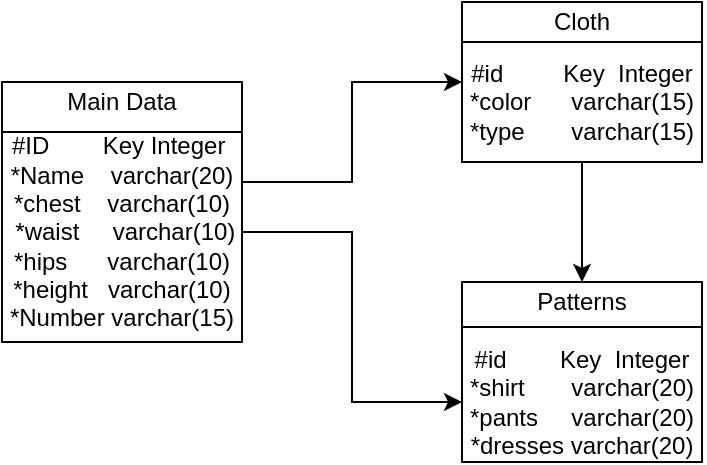 <mxfile version="14.4.5" type="device"><diagram id="GHca4ftI33N5udlEVvxl" name="Page-1"><mxGraphModel dx="710" dy="609" grid="1" gridSize="10" guides="1" tooltips="1" connect="1" arrows="1" fold="1" page="1" pageScale="1" pageWidth="827" pageHeight="1169" math="0" shadow="0"><root><mxCell id="0"/><mxCell id="1" parent="0"/><mxCell id="Y4wKyVMx2p51Ft6pT53H-1" value="" style="rounded=0;whiteSpace=wrap;html=1;" vertex="1" parent="1"><mxGeometry x="240" y="120" width="120" height="130" as="geometry"/></mxCell><mxCell id="Y4wKyVMx2p51Ft6pT53H-2" value="" style="endArrow=none;html=1;exitX=1;exitY=0;exitDx=0;exitDy=0;entryX=0;entryY=0;entryDx=0;entryDy=0;" edge="1" parent="1" source="Y4wKyVMx2p51Ft6pT53H-6" target="Y4wKyVMx2p51Ft6pT53H-6"><mxGeometry width="50" height="50" relative="1" as="geometry"><mxPoint x="359" y="69" as="sourcePoint"/><mxPoint x="241" y="55" as="targetPoint"/></mxGeometry></mxCell><mxCell id="Y4wKyVMx2p51Ft6pT53H-4" value="Main Data " style="text;html=1;strokeColor=none;fillColor=none;align=center;verticalAlign=middle;whiteSpace=wrap;rounded=0;" vertex="1" parent="1"><mxGeometry x="255" y="115" width="90" height="30" as="geometry"/></mxCell><mxCell id="Y4wKyVMx2p51Ft6pT53H-20" style="edgeStyle=orthogonalEdgeStyle;rounded=0;orthogonalLoop=1;jettySize=auto;html=1;entryX=0;entryY=0.5;entryDx=0;entryDy=0;exitX=1;exitY=0.25;exitDx=0;exitDy=0;" edge="1" parent="1" source="Y4wKyVMx2p51Ft6pT53H-6" target="Y4wKyVMx2p51Ft6pT53H-17"><mxGeometry relative="1" as="geometry"/></mxCell><mxCell id="Y4wKyVMx2p51Ft6pT53H-50" style="edgeStyle=orthogonalEdgeStyle;rounded=0;orthogonalLoop=1;jettySize=auto;html=1;entryX=0;entryY=0.5;entryDx=0;entryDy=0;" edge="1" parent="1" source="Y4wKyVMx2p51Ft6pT53H-6" target="Y4wKyVMx2p51Ft6pT53H-26"><mxGeometry relative="1" as="geometry"/></mxCell><mxCell id="Y4wKyVMx2p51Ft6pT53H-6" value="#ID&amp;nbsp; &amp;nbsp; &amp;nbsp; &amp;nbsp; Key Integer&amp;nbsp;&lt;br&gt;*Name&amp;nbsp; &amp;nbsp; varchar(20)&lt;br&gt;*chest&amp;nbsp; &amp;nbsp; varchar(10)&lt;br&gt;&amp;nbsp;*waist&amp;nbsp; &amp;nbsp; &amp;nbsp;varchar(10)&lt;br&gt;*hips&amp;nbsp; &amp;nbsp; &amp;nbsp; varchar(10)&lt;br&gt;*height&amp;nbsp; &amp;nbsp;varchar(10)&lt;br&gt;*Number varchar(15)" style="text;html=1;strokeColor=none;fillColor=none;align=center;verticalAlign=middle;whiteSpace=wrap;rounded=0;" vertex="1" parent="1"><mxGeometry x="240" y="145" width="120" height="100" as="geometry"/></mxCell><mxCell id="Y4wKyVMx2p51Ft6pT53H-17" value="" style="rounded=0;whiteSpace=wrap;html=1;" vertex="1" parent="1"><mxGeometry x="470" y="80" width="120" height="80" as="geometry"/></mxCell><mxCell id="Y4wKyVMx2p51Ft6pT53H-47" style="edgeStyle=orthogonalEdgeStyle;rounded=0;orthogonalLoop=1;jettySize=auto;html=1;exitX=0.5;exitY=1;exitDx=0;exitDy=0;entryX=0.5;entryY=0;entryDx=0;entryDy=0;" edge="1" parent="1" source="Y4wKyVMx2p51Ft6pT53H-22" target="Y4wKyVMx2p51Ft6pT53H-25"><mxGeometry relative="1" as="geometry"/></mxCell><mxCell id="Y4wKyVMx2p51Ft6pT53H-22" value="#id&amp;nbsp; &amp;nbsp; &amp;nbsp; &amp;nbsp; &amp;nbsp;Key&amp;nbsp; Integer&lt;br&gt;*color&amp;nbsp; &amp;nbsp; &amp;nbsp; varchar(15)&lt;br&gt;*type&amp;nbsp; &amp;nbsp; &amp;nbsp; &amp;nbsp;varchar(15)" style="text;html=1;strokeColor=none;fillColor=none;align=center;verticalAlign=middle;whiteSpace=wrap;rounded=0;" vertex="1" parent="1"><mxGeometry x="470" y="100" width="120" height="60" as="geometry"/></mxCell><mxCell id="Y4wKyVMx2p51Ft6pT53H-23" value="" style="rounded=0;whiteSpace=wrap;html=1;" vertex="1" parent="1"><mxGeometry x="470" y="220" width="120" height="90" as="geometry"/></mxCell><mxCell id="Y4wKyVMx2p51Ft6pT53H-24" value="" style="endArrow=none;html=1;entryX=1;entryY=0.25;entryDx=0;entryDy=0;exitX=0;exitY=0.25;exitDx=0;exitDy=0;" edge="1" parent="1" source="Y4wKyVMx2p51Ft6pT53H-23" target="Y4wKyVMx2p51Ft6pT53H-23"><mxGeometry width="50" height="50" relative="1" as="geometry"><mxPoint x="470" y="300" as="sourcePoint"/><mxPoint x="520" y="250" as="targetPoint"/></mxGeometry></mxCell><mxCell id="Y4wKyVMx2p51Ft6pT53H-25" value="Patterns" style="text;html=1;strokeColor=none;fillColor=none;align=center;verticalAlign=middle;whiteSpace=wrap;rounded=0;" vertex="1" parent="1"><mxGeometry x="470" y="220" width="120" height="20" as="geometry"/></mxCell><mxCell id="Y4wKyVMx2p51Ft6pT53H-26" value="#id&amp;nbsp; &amp;nbsp; &amp;nbsp; &amp;nbsp; Key&amp;nbsp; Integer&lt;br&gt;*shirt&amp;nbsp; &amp;nbsp; &amp;nbsp; &amp;nbsp;varchar(20)&lt;br&gt;*pants&amp;nbsp; &amp;nbsp; &amp;nbsp;varchar(20)&lt;br&gt;*dresses varchar(20)" style="text;html=1;strokeColor=none;fillColor=none;align=center;verticalAlign=middle;whiteSpace=wrap;rounded=0;" vertex="1" parent="1"><mxGeometry x="470" y="250" width="120" height="60" as="geometry"/></mxCell><mxCell id="Y4wKyVMx2p51Ft6pT53H-42" style="edgeStyle=orthogonalEdgeStyle;rounded=0;orthogonalLoop=1;jettySize=auto;html=1;exitX=0.5;exitY=1;exitDx=0;exitDy=0;" edge="1" parent="1" source="Y4wKyVMx2p51Ft6pT53H-22" target="Y4wKyVMx2p51Ft6pT53H-22"><mxGeometry relative="1" as="geometry"/></mxCell><mxCell id="Y4wKyVMx2p51Ft6pT53H-19" value="Cloth" style="text;html=1;strokeColor=none;fillColor=none;align=center;verticalAlign=middle;whiteSpace=wrap;rounded=0;" vertex="1" parent="1"><mxGeometry x="470" y="80" width="120" height="20" as="geometry"/></mxCell><mxCell id="Y4wKyVMx2p51Ft6pT53H-49" value="" style="endArrow=none;html=1;entryX=1;entryY=0.25;entryDx=0;entryDy=0;exitX=0;exitY=0.25;exitDx=0;exitDy=0;" edge="1" parent="1" source="Y4wKyVMx2p51Ft6pT53H-17" target="Y4wKyVMx2p51Ft6pT53H-17"><mxGeometry width="50" height="50" relative="1" as="geometry"><mxPoint x="470" y="92.5" as="sourcePoint"/><mxPoint x="590" y="92.5" as="targetPoint"/></mxGeometry></mxCell></root></mxGraphModel></diagram></mxfile>